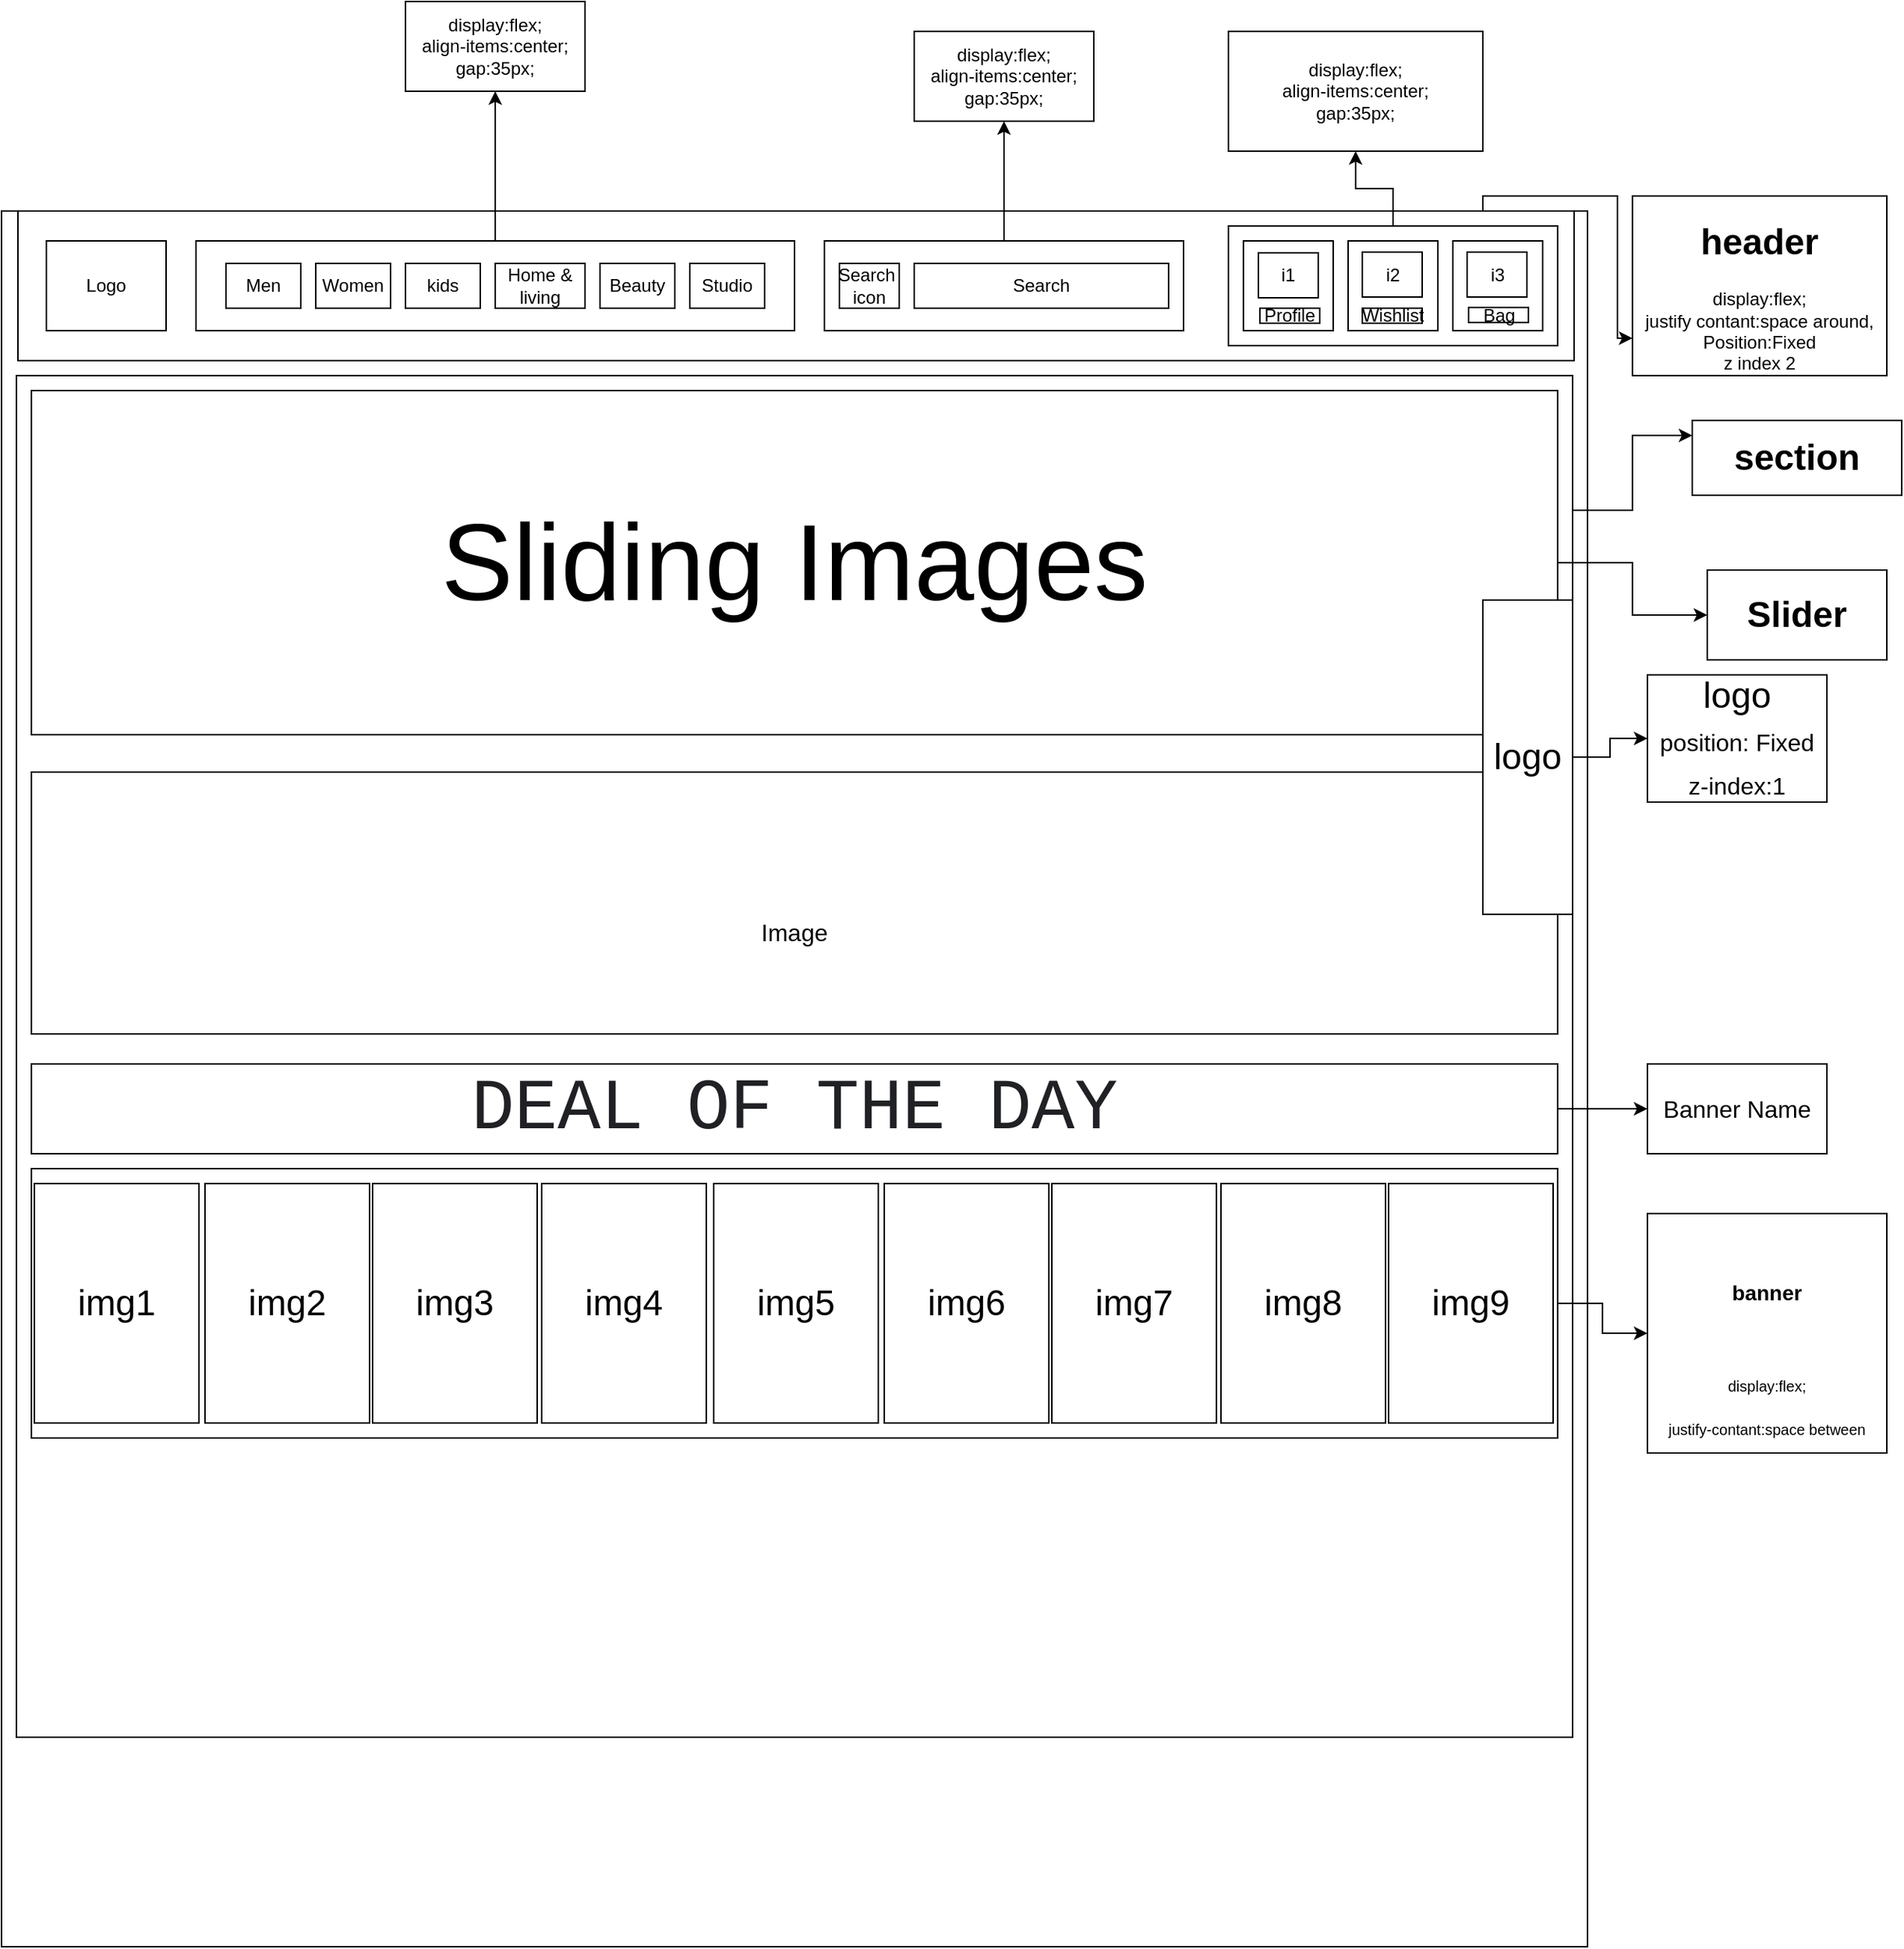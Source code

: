 <mxfile version="20.5.1" type="device"><diagram id="CpVj0xDtUkiZmcJ-N5fK" name="Page-1"><mxGraphModel dx="2128" dy="571" grid="1" gridSize="10" guides="1" tooltips="1" connect="1" arrows="1" fold="1" page="1" pageScale="1" pageWidth="850" pageHeight="1100" math="0" shadow="0"><root><mxCell id="0"/><mxCell id="1" parent="0"/><mxCell id="z-tXVZm_ydt3zCVF76qV-1" value="" style="rounded=0;whiteSpace=wrap;html=1;" parent="1" vertex="1"><mxGeometry x="-170" y="140" width="1060" height="1160" as="geometry"/></mxCell><mxCell id="z-tXVZm_ydt3zCVF76qV-4" value="" style="edgeStyle=orthogonalEdgeStyle;rounded=0;orthogonalLoop=1;jettySize=auto;html=1;" parent="1" source="z-tXVZm_ydt3zCVF76qV-2" target="z-tXVZm_ydt3zCVF76qV-3" edge="1"><mxGeometry relative="1" as="geometry"><Array as="points"><mxPoint x="820" y="130"/><mxPoint x="910" y="130"/><mxPoint x="910" y="225"/></Array></mxGeometry></mxCell><mxCell id="z-tXVZm_ydt3zCVF76qV-2" value="" style="rounded=0;whiteSpace=wrap;html=1;" parent="1" vertex="1"><mxGeometry x="-159" y="140" width="1040" height="100" as="geometry"/></mxCell><mxCell id="z-tXVZm_ydt3zCVF76qV-3" value="&lt;h1&gt;header&lt;/h1&gt;display:flex;&lt;br&gt;justify contant:space around,&lt;br&gt;Position:Fixed&lt;br&gt;z index 2" style="whiteSpace=wrap;html=1;rounded=0;" parent="1" vertex="1"><mxGeometry x="920" y="130" width="170" height="120" as="geometry"/></mxCell><mxCell id="z-tXVZm_ydt3zCVF76qV-5" value="Logo" style="rounded=0;whiteSpace=wrap;html=1;" parent="1" vertex="1"><mxGeometry x="-140" y="160" width="80" height="60" as="geometry"/></mxCell><mxCell id="R6UyOy2R7zx-p_41Ow41-2" value="" style="edgeStyle=orthogonalEdgeStyle;rounded=0;orthogonalLoop=1;jettySize=auto;html=1;" edge="1" parent="1" source="z-tXVZm_ydt3zCVF76qV-6" target="R6UyOy2R7zx-p_41Ow41-1"><mxGeometry relative="1" as="geometry"/></mxCell><mxCell id="z-tXVZm_ydt3zCVF76qV-6" value="" style="rounded=0;whiteSpace=wrap;html=1;" parent="1" vertex="1"><mxGeometry x="-40" y="160" width="400" height="60" as="geometry"/></mxCell><mxCell id="R6UyOy2R7zx-p_41Ow41-6" value="" style="edgeStyle=orthogonalEdgeStyle;rounded=0;orthogonalLoop=1;jettySize=auto;html=1;" edge="1" parent="1" source="z-tXVZm_ydt3zCVF76qV-7" target="R6UyOy2R7zx-p_41Ow41-5"><mxGeometry relative="1" as="geometry"/></mxCell><mxCell id="z-tXVZm_ydt3zCVF76qV-7" value="" style="rounded=0;whiteSpace=wrap;html=1;" parent="1" vertex="1"><mxGeometry x="380" y="160" width="240" height="60" as="geometry"/></mxCell><mxCell id="R6UyOy2R7zx-p_41Ow41-8" value="" style="edgeStyle=orthogonalEdgeStyle;rounded=0;orthogonalLoop=1;jettySize=auto;html=1;" edge="1" parent="1" source="z-tXVZm_ydt3zCVF76qV-8" target="R6UyOy2R7zx-p_41Ow41-7"><mxGeometry relative="1" as="geometry"/></mxCell><mxCell id="z-tXVZm_ydt3zCVF76qV-8" value="" style="rounded=0;whiteSpace=wrap;html=1;" parent="1" vertex="1"><mxGeometry x="650" y="150" width="220" height="80" as="geometry"/></mxCell><mxCell id="z-tXVZm_ydt3zCVF76qV-9" value="Men" style="rounded=0;whiteSpace=wrap;html=1;" parent="1" vertex="1"><mxGeometry x="-20" y="175" width="50" height="30" as="geometry"/></mxCell><mxCell id="z-tXVZm_ydt3zCVF76qV-10" value="Women" style="rounded=0;whiteSpace=wrap;html=1;" parent="1" vertex="1"><mxGeometry x="40" y="175" width="50" height="30" as="geometry"/></mxCell><mxCell id="z-tXVZm_ydt3zCVF76qV-11" value="Beauty" style="rounded=0;whiteSpace=wrap;html=1;" parent="1" vertex="1"><mxGeometry x="230" y="175" width="50" height="30" as="geometry"/></mxCell><mxCell id="z-tXVZm_ydt3zCVF76qV-12" value="kids" style="rounded=0;whiteSpace=wrap;html=1;" parent="1" vertex="1"><mxGeometry x="100" y="175" width="50" height="30" as="geometry"/></mxCell><mxCell id="z-tXVZm_ydt3zCVF76qV-13" value="Home &amp;amp; living" style="rounded=0;whiteSpace=wrap;html=1;" parent="1" vertex="1"><mxGeometry x="160" y="175" width="60" height="30" as="geometry"/></mxCell><mxCell id="z-tXVZm_ydt3zCVF76qV-14" value="Studio" style="rounded=0;whiteSpace=wrap;html=1;" parent="1" vertex="1"><mxGeometry x="290" y="175" width="50" height="30" as="geometry"/></mxCell><mxCell id="z-tXVZm_ydt3zCVF76qV-15" value="Search&amp;nbsp; icon" style="rounded=0;whiteSpace=wrap;html=1;" parent="1" vertex="1"><mxGeometry x="390" y="175" width="40" height="30" as="geometry"/></mxCell><mxCell id="z-tXVZm_ydt3zCVF76qV-16" value="Search" style="rounded=0;whiteSpace=wrap;html=1;" parent="1" vertex="1"><mxGeometry x="440" y="175" width="170" height="30" as="geometry"/></mxCell><mxCell id="z-tXVZm_ydt3zCVF76qV-17" value="" style="rounded=0;whiteSpace=wrap;html=1;" parent="1" vertex="1"><mxGeometry x="660" y="160" width="60" height="60" as="geometry"/></mxCell><mxCell id="z-tXVZm_ydt3zCVF76qV-18" value="" style="rounded=0;whiteSpace=wrap;html=1;" parent="1" vertex="1"><mxGeometry x="730" y="160" width="60" height="60" as="geometry"/></mxCell><mxCell id="z-tXVZm_ydt3zCVF76qV-19" value="" style="rounded=0;whiteSpace=wrap;html=1;" parent="1" vertex="1"><mxGeometry x="800" y="160" width="60" height="60" as="geometry"/></mxCell><mxCell id="z-tXVZm_ydt3zCVF76qV-22" value="i1" style="rounded=0;whiteSpace=wrap;html=1;" parent="1" vertex="1"><mxGeometry x="670" y="168" width="40" height="30" as="geometry"/></mxCell><mxCell id="z-tXVZm_ydt3zCVF76qV-23" value="Profile" style="rounded=0;whiteSpace=wrap;html=1;" parent="1" vertex="1"><mxGeometry x="671" y="205" width="40" height="10" as="geometry"/></mxCell><mxCell id="z-tXVZm_ydt3zCVF76qV-26" value="i2" style="rounded=0;whiteSpace=wrap;html=1;" parent="1" vertex="1"><mxGeometry x="739.5" y="167.5" width="40" height="30" as="geometry"/></mxCell><mxCell id="z-tXVZm_ydt3zCVF76qV-28" value="i3" style="rounded=0;whiteSpace=wrap;html=1;" parent="1" vertex="1"><mxGeometry x="809.5" y="167.5" width="40" height="30" as="geometry"/></mxCell><mxCell id="z-tXVZm_ydt3zCVF76qV-29" value="Bag" style="rounded=0;whiteSpace=wrap;html=1;" parent="1" vertex="1"><mxGeometry x="810.5" y="204.5" width="40" height="10" as="geometry"/></mxCell><mxCell id="z-tXVZm_ydt3zCVF76qV-30" value="Wishlist" style="rounded=0;whiteSpace=wrap;html=1;" parent="1" vertex="1"><mxGeometry x="739.5" y="205" width="40" height="10" as="geometry"/></mxCell><mxCell id="7-C122CVrzwjQE-9O_7T-3" value="" style="edgeStyle=orthogonalEdgeStyle;rounded=0;orthogonalLoop=1;jettySize=auto;html=1;" parent="1" source="7-C122CVrzwjQE-9O_7T-1" target="7-C122CVrzwjQE-9O_7T-2" edge="1"><mxGeometry relative="1" as="geometry"><Array as="points"><mxPoint x="920" y="340"/><mxPoint x="920" y="290"/></Array></mxGeometry></mxCell><mxCell id="7-C122CVrzwjQE-9O_7T-1" value="" style="rounded=0;whiteSpace=wrap;html=1;" parent="1" vertex="1"><mxGeometry x="-160" y="250" width="1040" height="910" as="geometry"/></mxCell><mxCell id="7-C122CVrzwjQE-9O_7T-2" value="&lt;h1&gt;section&lt;/h1&gt;" style="rounded=0;whiteSpace=wrap;html=1;" parent="1" vertex="1"><mxGeometry x="960" y="280" width="140" height="50" as="geometry"/></mxCell><mxCell id="7-C122CVrzwjQE-9O_7T-9" value="" style="edgeStyle=orthogonalEdgeStyle;rounded=0;orthogonalLoop=1;jettySize=auto;html=1;" parent="1" source="7-C122CVrzwjQE-9O_7T-4" target="7-C122CVrzwjQE-9O_7T-8" edge="1"><mxGeometry relative="1" as="geometry"/></mxCell><mxCell id="7-C122CVrzwjQE-9O_7T-4" value="&lt;span style=&quot;font-size: 72px;&quot;&gt;Sliding Images&lt;/span&gt;" style="rounded=0;whiteSpace=wrap;html=1;" parent="1" vertex="1"><mxGeometry x="-150" y="260" width="1020" height="230" as="geometry"/></mxCell><mxCell id="7-C122CVrzwjQE-9O_7T-8" value="&lt;h1&gt;Slider&lt;/h1&gt;" style="whiteSpace=wrap;html=1;rounded=0;" parent="1" vertex="1"><mxGeometry x="970" y="380" width="120" height="60" as="geometry"/></mxCell><mxCell id="7-C122CVrzwjQE-9O_7T-10" value="&lt;font size=&quot;3&quot;&gt;Image&lt;/font&gt;" style="rounded=0;whiteSpace=wrap;html=1;fontSize=72;" parent="1" vertex="1"><mxGeometry x="-150" y="515" width="1020" height="175" as="geometry"/></mxCell><mxCell id="7-C122CVrzwjQE-9O_7T-15" value="" style="edgeStyle=orthogonalEdgeStyle;rounded=0;orthogonalLoop=1;jettySize=auto;html=1;fontFamily=Helvetica;fontSize=24;" parent="1" source="7-C122CVrzwjQE-9O_7T-11" target="7-C122CVrzwjQE-9O_7T-14" edge="1"><mxGeometry relative="1" as="geometry"/></mxCell><mxCell id="7-C122CVrzwjQE-9O_7T-11" value="logo" style="rounded=0;whiteSpace=wrap;html=1;fontSize=24;" parent="1" vertex="1"><mxGeometry x="820" y="400" width="60" height="210" as="geometry"/></mxCell><mxCell id="7-C122CVrzwjQE-9O_7T-14" value="logo&lt;br&gt;&lt;font size=&quot;3&quot;&gt;position: Fixed&lt;br&gt;z-index:1&lt;br&gt;&lt;/font&gt;" style="whiteSpace=wrap;html=1;fontSize=24;rounded=0;" parent="1" vertex="1"><mxGeometry x="930" y="450" width="120" height="85" as="geometry"/></mxCell><mxCell id="7-C122CVrzwjQE-9O_7T-18" value="" style="edgeStyle=orthogonalEdgeStyle;rounded=0;orthogonalLoop=1;jettySize=auto;html=1;fontFamily=Helvetica;fontSize=48;" parent="1" source="7-C122CVrzwjQE-9O_7T-16" target="7-C122CVrzwjQE-9O_7T-17" edge="1"><mxGeometry relative="1" as="geometry"/></mxCell><mxCell id="7-C122CVrzwjQE-9O_7T-16" value="&lt;span style=&quot;color: rgb(32, 33, 36); font-family: consolas, &amp;quot;lucida console&amp;quot;, &amp;quot;courier new&amp;quot;, monospace; text-align: left; background-color: rgb(255, 255, 255);&quot;&gt;&lt;font style=&quot;font-size: 48px;&quot;&gt;DEAL OF THE DAY&lt;/font&gt;&lt;/span&gt;" style="rounded=0;whiteSpace=wrap;html=1;fontFamily=Helvetica;fontSize=12;" parent="1" vertex="1"><mxGeometry x="-150" y="710" width="1020" height="60" as="geometry"/></mxCell><mxCell id="7-C122CVrzwjQE-9O_7T-17" value="&lt;font size=&quot;3&quot;&gt;Banner Name&lt;/font&gt;" style="whiteSpace=wrap;html=1;rounded=0;" parent="1" vertex="1"><mxGeometry x="930" y="710" width="120" height="60" as="geometry"/></mxCell><mxCell id="7-C122CVrzwjQE-9O_7T-38" value="" style="edgeStyle=orthogonalEdgeStyle;rounded=0;orthogonalLoop=1;jettySize=auto;html=1;fontFamily=Helvetica;fontSize=24;" parent="1" source="7-C122CVrzwjQE-9O_7T-19" target="7-C122CVrzwjQE-9O_7T-37" edge="1"><mxGeometry relative="1" as="geometry"/></mxCell><mxCell id="7-C122CVrzwjQE-9O_7T-19" value="" style="rounded=0;whiteSpace=wrap;html=1;fontFamily=Helvetica;fontSize=24;" parent="1" vertex="1"><mxGeometry x="-150" y="780" width="1020" height="180" as="geometry"/></mxCell><mxCell id="7-C122CVrzwjQE-9O_7T-20" value="img1" style="rounded=0;whiteSpace=wrap;html=1;fontFamily=Helvetica;fontSize=24;" parent="1" vertex="1"><mxGeometry x="-148" y="790" width="110" height="160" as="geometry"/></mxCell><mxCell id="7-C122CVrzwjQE-9O_7T-29" value="img2" style="rounded=0;whiteSpace=wrap;html=1;fontFamily=Helvetica;fontSize=24;" parent="1" vertex="1"><mxGeometry x="-34" y="790" width="110" height="160" as="geometry"/></mxCell><mxCell id="7-C122CVrzwjQE-9O_7T-30" value="img3" style="rounded=0;whiteSpace=wrap;html=1;fontFamily=Helvetica;fontSize=24;" parent="1" vertex="1"><mxGeometry x="78" y="790" width="110" height="160" as="geometry"/></mxCell><mxCell id="7-C122CVrzwjQE-9O_7T-31" value="img4" style="rounded=0;whiteSpace=wrap;html=1;fontFamily=Helvetica;fontSize=24;" parent="1" vertex="1"><mxGeometry x="191" y="790" width="110" height="160" as="geometry"/></mxCell><mxCell id="7-C122CVrzwjQE-9O_7T-32" value="img5" style="rounded=0;whiteSpace=wrap;html=1;fontFamily=Helvetica;fontSize=24;" parent="1" vertex="1"><mxGeometry x="306" y="790" width="110" height="160" as="geometry"/></mxCell><mxCell id="7-C122CVrzwjQE-9O_7T-33" value="img6" style="rounded=0;whiteSpace=wrap;html=1;fontFamily=Helvetica;fontSize=24;" parent="1" vertex="1"><mxGeometry x="420" y="790" width="110" height="160" as="geometry"/></mxCell><mxCell id="7-C122CVrzwjQE-9O_7T-34" value="img7" style="rounded=0;whiteSpace=wrap;html=1;fontFamily=Helvetica;fontSize=24;" parent="1" vertex="1"><mxGeometry x="532" y="790" width="110" height="160" as="geometry"/></mxCell><mxCell id="7-C122CVrzwjQE-9O_7T-35" value="img8" style="rounded=0;whiteSpace=wrap;html=1;fontFamily=Helvetica;fontSize=24;" parent="1" vertex="1"><mxGeometry x="645" y="790" width="110" height="160" as="geometry"/></mxCell><mxCell id="7-C122CVrzwjQE-9O_7T-36" value="img9" style="rounded=0;whiteSpace=wrap;html=1;fontFamily=Helvetica;fontSize=24;" parent="1" vertex="1"><mxGeometry x="757" y="790" width="110" height="160" as="geometry"/></mxCell><mxCell id="7-C122CVrzwjQE-9O_7T-37" value="&lt;h5&gt;&lt;font style=&quot;font-size: 14px;&quot;&gt;banner&lt;/font&gt;&lt;/h5&gt;&lt;div&gt;&lt;font style=&quot;font-size: 10px;&quot;&gt;display:flex;&lt;/font&gt;&lt;/div&gt;&lt;div&gt;&lt;font style=&quot;font-size: 10px;&quot;&gt;justify-contant:space between&lt;/font&gt;&lt;/div&gt;" style="whiteSpace=wrap;html=1;fontSize=24;rounded=0;" parent="1" vertex="1"><mxGeometry x="930" y="810" width="160" height="160" as="geometry"/></mxCell><mxCell id="R6UyOy2R7zx-p_41Ow41-1" value="display:flex;&lt;br&gt;align-items:center;&lt;br&gt;gap:35px;&lt;br&gt;" style="whiteSpace=wrap;html=1;rounded=0;" vertex="1" parent="1"><mxGeometry x="100" width="120" height="60" as="geometry"/></mxCell><mxCell id="R6UyOy2R7zx-p_41Ow41-5" value="display:flex;&lt;br&gt;align-items:center;&lt;br&gt;gap:35px;" style="whiteSpace=wrap;html=1;rounded=0;" vertex="1" parent="1"><mxGeometry x="440" y="20" width="120" height="60" as="geometry"/></mxCell><mxCell id="R6UyOy2R7zx-p_41Ow41-7" value="display:flex;&lt;br&gt;align-items:center;&lt;br&gt;gap:35px;" style="rounded=0;whiteSpace=wrap;html=1;" vertex="1" parent="1"><mxGeometry x="650" y="20" width="170" height="80" as="geometry"/></mxCell></root></mxGraphModel></diagram></mxfile>